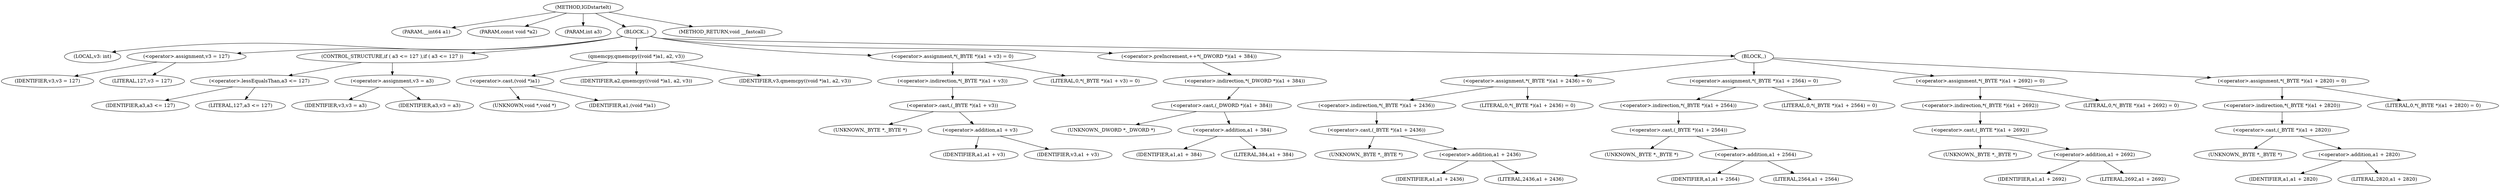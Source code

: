 digraph IGDstartelt {  
"1000102" [label = "(METHOD,IGDstartelt)" ]
"1000103" [label = "(PARAM,__int64 a1)" ]
"1000104" [label = "(PARAM,const void *a2)" ]
"1000105" [label = "(PARAM,int a3)" ]
"1000106" [label = "(BLOCK,,)" ]
"1000107" [label = "(LOCAL,v3: int)" ]
"1000108" [label = "(<operator>.assignment,v3 = 127)" ]
"1000109" [label = "(IDENTIFIER,v3,v3 = 127)" ]
"1000110" [label = "(LITERAL,127,v3 = 127)" ]
"1000111" [label = "(CONTROL_STRUCTURE,if ( a3 <= 127 ),if ( a3 <= 127 ))" ]
"1000112" [label = "(<operator>.lessEqualsThan,a3 <= 127)" ]
"1000113" [label = "(IDENTIFIER,a3,a3 <= 127)" ]
"1000114" [label = "(LITERAL,127,a3 <= 127)" ]
"1000115" [label = "(<operator>.assignment,v3 = a3)" ]
"1000116" [label = "(IDENTIFIER,v3,v3 = a3)" ]
"1000117" [label = "(IDENTIFIER,a3,v3 = a3)" ]
"1000118" [label = "(qmemcpy,qmemcpy((void *)a1, a2, v3))" ]
"1000119" [label = "(<operator>.cast,(void *)a1)" ]
"1000120" [label = "(UNKNOWN,void *,void *)" ]
"1000121" [label = "(IDENTIFIER,a1,(void *)a1)" ]
"1000122" [label = "(IDENTIFIER,a2,qmemcpy((void *)a1, a2, v3))" ]
"1000123" [label = "(IDENTIFIER,v3,qmemcpy((void *)a1, a2, v3))" ]
"1000124" [label = "(<operator>.assignment,*(_BYTE *)(a1 + v3) = 0)" ]
"1000125" [label = "(<operator>.indirection,*(_BYTE *)(a1 + v3))" ]
"1000126" [label = "(<operator>.cast,(_BYTE *)(a1 + v3))" ]
"1000127" [label = "(UNKNOWN,_BYTE *,_BYTE *)" ]
"1000128" [label = "(<operator>.addition,a1 + v3)" ]
"1000129" [label = "(IDENTIFIER,a1,a1 + v3)" ]
"1000130" [label = "(IDENTIFIER,v3,a1 + v3)" ]
"1000131" [label = "(LITERAL,0,*(_BYTE *)(a1 + v3) = 0)" ]
"1000132" [label = "(<operator>.preIncrement,++*(_DWORD *)(a1 + 384))" ]
"1000133" [label = "(<operator>.indirection,*(_DWORD *)(a1 + 384))" ]
"1000134" [label = "(<operator>.cast,(_DWORD *)(a1 + 384))" ]
"1000135" [label = "(UNKNOWN,_DWORD *,_DWORD *)" ]
"1000136" [label = "(<operator>.addition,a1 + 384)" ]
"1000137" [label = "(IDENTIFIER,a1,a1 + 384)" ]
"1000138" [label = "(LITERAL,384,a1 + 384)" ]
"1000139" [label = "(BLOCK,,)" ]
"1000140" [label = "(<operator>.assignment,*(_BYTE *)(a1 + 2436) = 0)" ]
"1000141" [label = "(<operator>.indirection,*(_BYTE *)(a1 + 2436))" ]
"1000142" [label = "(<operator>.cast,(_BYTE *)(a1 + 2436))" ]
"1000143" [label = "(UNKNOWN,_BYTE *,_BYTE *)" ]
"1000144" [label = "(<operator>.addition,a1 + 2436)" ]
"1000145" [label = "(IDENTIFIER,a1,a1 + 2436)" ]
"1000146" [label = "(LITERAL,2436,a1 + 2436)" ]
"1000147" [label = "(LITERAL,0,*(_BYTE *)(a1 + 2436) = 0)" ]
"1000148" [label = "(<operator>.assignment,*(_BYTE *)(a1 + 2564) = 0)" ]
"1000149" [label = "(<operator>.indirection,*(_BYTE *)(a1 + 2564))" ]
"1000150" [label = "(<operator>.cast,(_BYTE *)(a1 + 2564))" ]
"1000151" [label = "(UNKNOWN,_BYTE *,_BYTE *)" ]
"1000152" [label = "(<operator>.addition,a1 + 2564)" ]
"1000153" [label = "(IDENTIFIER,a1,a1 + 2564)" ]
"1000154" [label = "(LITERAL,2564,a1 + 2564)" ]
"1000155" [label = "(LITERAL,0,*(_BYTE *)(a1 + 2564) = 0)" ]
"1000156" [label = "(<operator>.assignment,*(_BYTE *)(a1 + 2692) = 0)" ]
"1000157" [label = "(<operator>.indirection,*(_BYTE *)(a1 + 2692))" ]
"1000158" [label = "(<operator>.cast,(_BYTE *)(a1 + 2692))" ]
"1000159" [label = "(UNKNOWN,_BYTE *,_BYTE *)" ]
"1000160" [label = "(<operator>.addition,a1 + 2692)" ]
"1000161" [label = "(IDENTIFIER,a1,a1 + 2692)" ]
"1000162" [label = "(LITERAL,2692,a1 + 2692)" ]
"1000163" [label = "(LITERAL,0,*(_BYTE *)(a1 + 2692) = 0)" ]
"1000164" [label = "(<operator>.assignment,*(_BYTE *)(a1 + 2820) = 0)" ]
"1000165" [label = "(<operator>.indirection,*(_BYTE *)(a1 + 2820))" ]
"1000166" [label = "(<operator>.cast,(_BYTE *)(a1 + 2820))" ]
"1000167" [label = "(UNKNOWN,_BYTE *,_BYTE *)" ]
"1000168" [label = "(<operator>.addition,a1 + 2820)" ]
"1000169" [label = "(IDENTIFIER,a1,a1 + 2820)" ]
"1000170" [label = "(LITERAL,2820,a1 + 2820)" ]
"1000171" [label = "(LITERAL,0,*(_BYTE *)(a1 + 2820) = 0)" ]
"1000172" [label = "(METHOD_RETURN,void __fastcall)" ]
  "1000102" -> "1000103" 
  "1000102" -> "1000104" 
  "1000102" -> "1000105" 
  "1000102" -> "1000106" 
  "1000102" -> "1000172" 
  "1000106" -> "1000107" 
  "1000106" -> "1000108" 
  "1000106" -> "1000111" 
  "1000106" -> "1000118" 
  "1000106" -> "1000124" 
  "1000106" -> "1000132" 
  "1000106" -> "1000139" 
  "1000108" -> "1000109" 
  "1000108" -> "1000110" 
  "1000111" -> "1000112" 
  "1000111" -> "1000115" 
  "1000112" -> "1000113" 
  "1000112" -> "1000114" 
  "1000115" -> "1000116" 
  "1000115" -> "1000117" 
  "1000118" -> "1000119" 
  "1000118" -> "1000122" 
  "1000118" -> "1000123" 
  "1000119" -> "1000120" 
  "1000119" -> "1000121" 
  "1000124" -> "1000125" 
  "1000124" -> "1000131" 
  "1000125" -> "1000126" 
  "1000126" -> "1000127" 
  "1000126" -> "1000128" 
  "1000128" -> "1000129" 
  "1000128" -> "1000130" 
  "1000132" -> "1000133" 
  "1000133" -> "1000134" 
  "1000134" -> "1000135" 
  "1000134" -> "1000136" 
  "1000136" -> "1000137" 
  "1000136" -> "1000138" 
  "1000139" -> "1000140" 
  "1000139" -> "1000148" 
  "1000139" -> "1000156" 
  "1000139" -> "1000164" 
  "1000140" -> "1000141" 
  "1000140" -> "1000147" 
  "1000141" -> "1000142" 
  "1000142" -> "1000143" 
  "1000142" -> "1000144" 
  "1000144" -> "1000145" 
  "1000144" -> "1000146" 
  "1000148" -> "1000149" 
  "1000148" -> "1000155" 
  "1000149" -> "1000150" 
  "1000150" -> "1000151" 
  "1000150" -> "1000152" 
  "1000152" -> "1000153" 
  "1000152" -> "1000154" 
  "1000156" -> "1000157" 
  "1000156" -> "1000163" 
  "1000157" -> "1000158" 
  "1000158" -> "1000159" 
  "1000158" -> "1000160" 
  "1000160" -> "1000161" 
  "1000160" -> "1000162" 
  "1000164" -> "1000165" 
  "1000164" -> "1000171" 
  "1000165" -> "1000166" 
  "1000166" -> "1000167" 
  "1000166" -> "1000168" 
  "1000168" -> "1000169" 
  "1000168" -> "1000170" 
}

